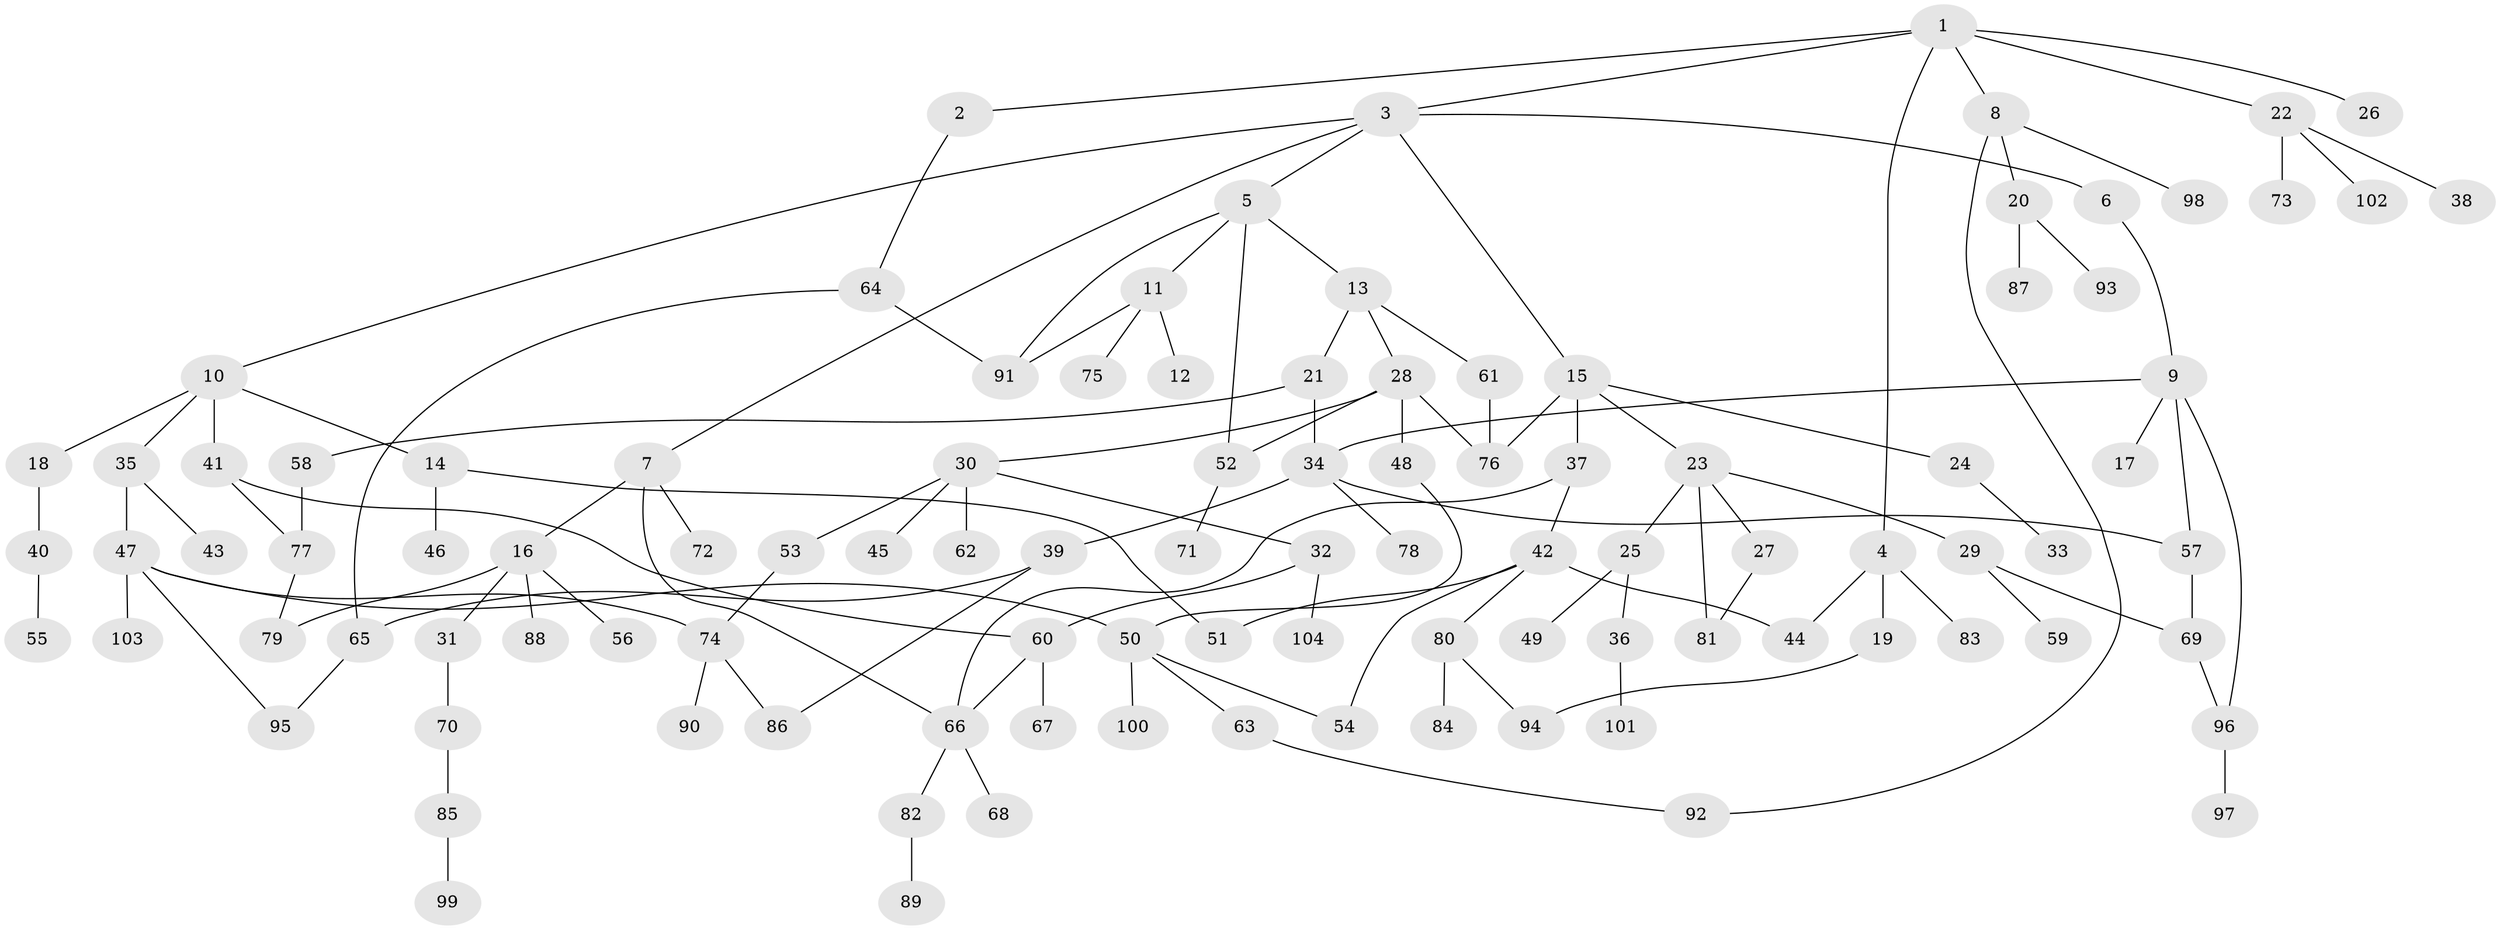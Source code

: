 // Generated by graph-tools (version 1.1) at 2025/13/03/09/25 04:13:32]
// undirected, 104 vertices, 128 edges
graph export_dot {
graph [start="1"]
  node [color=gray90,style=filled];
  1;
  2;
  3;
  4;
  5;
  6;
  7;
  8;
  9;
  10;
  11;
  12;
  13;
  14;
  15;
  16;
  17;
  18;
  19;
  20;
  21;
  22;
  23;
  24;
  25;
  26;
  27;
  28;
  29;
  30;
  31;
  32;
  33;
  34;
  35;
  36;
  37;
  38;
  39;
  40;
  41;
  42;
  43;
  44;
  45;
  46;
  47;
  48;
  49;
  50;
  51;
  52;
  53;
  54;
  55;
  56;
  57;
  58;
  59;
  60;
  61;
  62;
  63;
  64;
  65;
  66;
  67;
  68;
  69;
  70;
  71;
  72;
  73;
  74;
  75;
  76;
  77;
  78;
  79;
  80;
  81;
  82;
  83;
  84;
  85;
  86;
  87;
  88;
  89;
  90;
  91;
  92;
  93;
  94;
  95;
  96;
  97;
  98;
  99;
  100;
  101;
  102;
  103;
  104;
  1 -- 2;
  1 -- 3;
  1 -- 4;
  1 -- 8;
  1 -- 22;
  1 -- 26;
  2 -- 64;
  3 -- 5;
  3 -- 6;
  3 -- 7;
  3 -- 10;
  3 -- 15;
  4 -- 19;
  4 -- 83;
  4 -- 44;
  5 -- 11;
  5 -- 13;
  5 -- 52;
  5 -- 91;
  6 -- 9;
  7 -- 16;
  7 -- 72;
  7 -- 66;
  8 -- 20;
  8 -- 98;
  8 -- 92;
  9 -- 17;
  9 -- 96;
  9 -- 57;
  9 -- 34;
  10 -- 14;
  10 -- 18;
  10 -- 35;
  10 -- 41;
  11 -- 12;
  11 -- 75;
  11 -- 91;
  13 -- 21;
  13 -- 28;
  13 -- 61;
  14 -- 46;
  14 -- 51;
  15 -- 23;
  15 -- 24;
  15 -- 37;
  15 -- 76;
  16 -- 31;
  16 -- 56;
  16 -- 79;
  16 -- 88;
  18 -- 40;
  19 -- 94;
  20 -- 87;
  20 -- 93;
  21 -- 34;
  21 -- 58;
  22 -- 38;
  22 -- 73;
  22 -- 102;
  23 -- 25;
  23 -- 27;
  23 -- 29;
  23 -- 81;
  24 -- 33;
  25 -- 36;
  25 -- 49;
  27 -- 81;
  28 -- 30;
  28 -- 48;
  28 -- 76;
  28 -- 52;
  29 -- 59;
  29 -- 69;
  30 -- 32;
  30 -- 45;
  30 -- 53;
  30 -- 62;
  31 -- 70;
  32 -- 104;
  32 -- 60;
  34 -- 39;
  34 -- 57;
  34 -- 78;
  35 -- 43;
  35 -- 47;
  36 -- 101;
  37 -- 42;
  37 -- 66;
  39 -- 65;
  39 -- 86;
  40 -- 55;
  41 -- 60;
  41 -- 77;
  42 -- 44;
  42 -- 51;
  42 -- 54;
  42 -- 80;
  47 -- 103;
  47 -- 50;
  47 -- 74;
  47 -- 95;
  48 -- 50;
  50 -- 63;
  50 -- 100;
  50 -- 54;
  52 -- 71;
  53 -- 74;
  57 -- 69;
  58 -- 77;
  60 -- 66;
  60 -- 67;
  61 -- 76;
  63 -- 92;
  64 -- 65;
  64 -- 91;
  65 -- 95;
  66 -- 68;
  66 -- 82;
  69 -- 96;
  70 -- 85;
  74 -- 90;
  74 -- 86;
  77 -- 79;
  80 -- 84;
  80 -- 94;
  82 -- 89;
  85 -- 99;
  96 -- 97;
}
